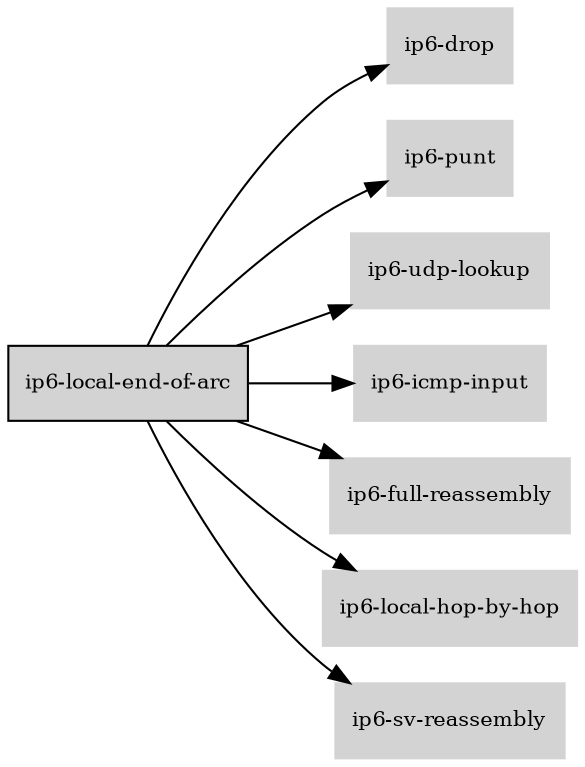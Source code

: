 digraph "ip6_local_end_of_arc_subgraph" {
  rankdir=LR;
  node [shape=box, style=filled, fontsize=10, color=lightgray, fontcolor=black, fillcolor=lightgray];
  "ip6-local-end-of-arc" [color=black, fontcolor=black, fillcolor=lightgray];
  edge [fontsize=8];
  "ip6-local-end-of-arc" -> "ip6-drop";
  "ip6-local-end-of-arc" -> "ip6-punt";
  "ip6-local-end-of-arc" -> "ip6-udp-lookup";
  "ip6-local-end-of-arc" -> "ip6-icmp-input";
  "ip6-local-end-of-arc" -> "ip6-full-reassembly";
  "ip6-local-end-of-arc" -> "ip6-local-hop-by-hop";
  "ip6-local-end-of-arc" -> "ip6-sv-reassembly";
}
